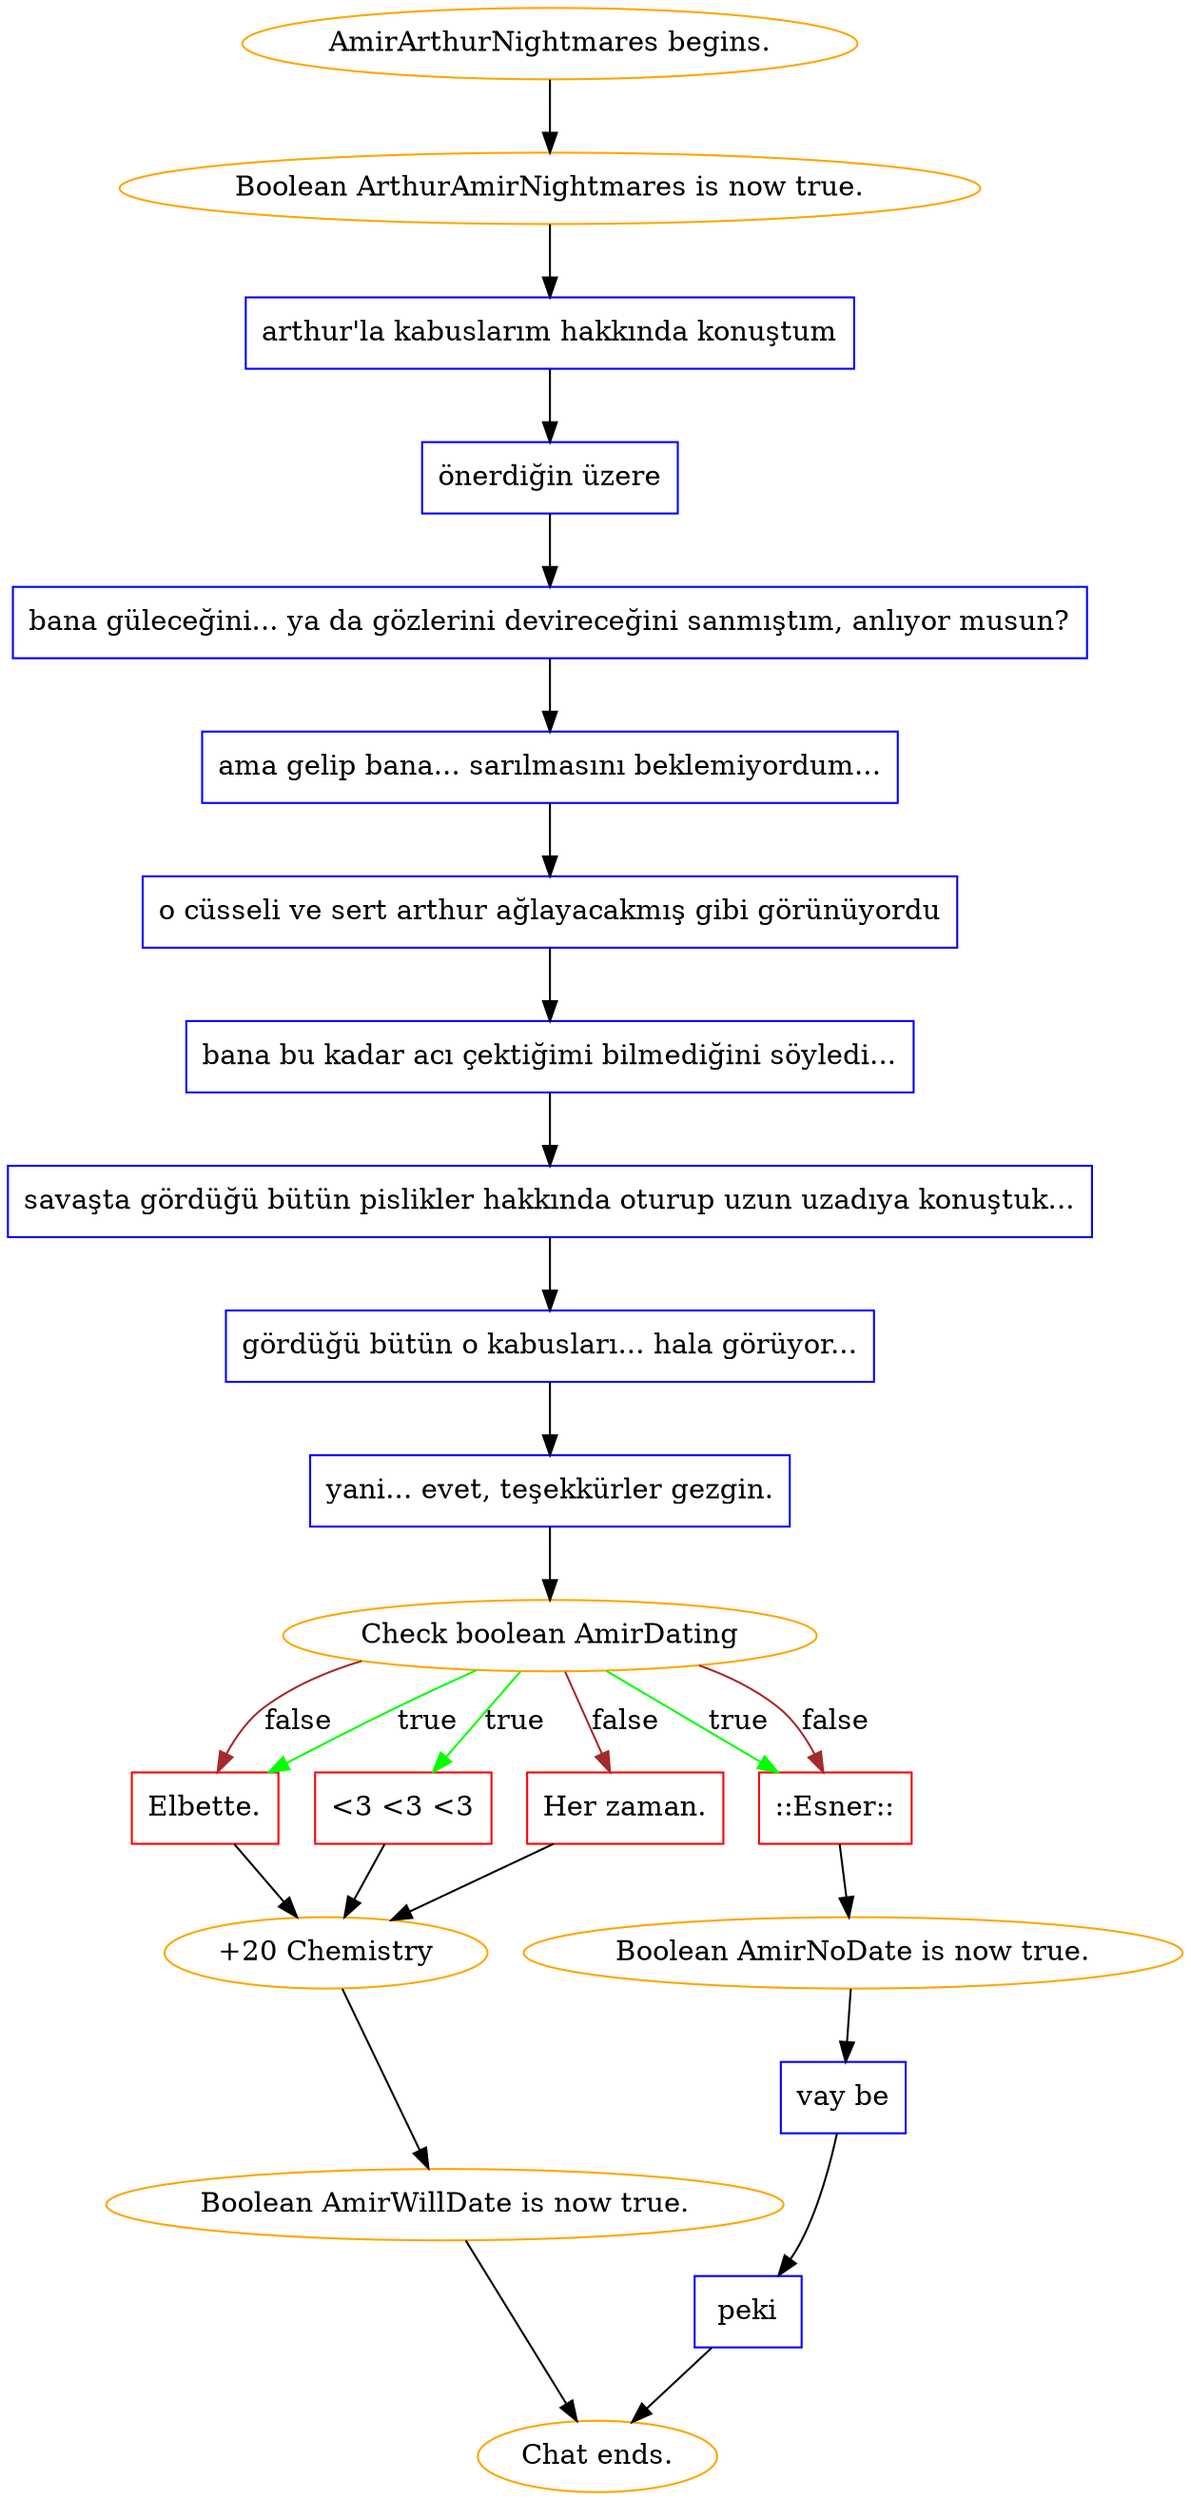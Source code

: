 digraph {
	"AmirArthurNightmares begins." [color=orange];
		"AmirArthurNightmares begins." -> j3797480512;
	j3797480512 [label="Boolean ArthurAmirNightmares is now true.",color=orange];
		j3797480512 -> j2499575100;
	j2499575100 [label="arthur'la kabuslarım hakkında konuştum",shape=box,color=blue];
		j2499575100 -> j3152676277;
	j3152676277 [label="önerdiğin üzere",shape=box,color=blue];
		j3152676277 -> j3378779681;
	j3378779681 [label="bana güleceğini... ya da gözlerini devireceğini sanmıştım, anlıyor musun?",shape=box,color=blue];
		j3378779681 -> j1926804230;
	j1926804230 [label="ama gelip bana... sarılmasını beklemiyordum...",shape=box,color=blue];
		j1926804230 -> j2947147272;
	j2947147272 [label="o cüsseli ve sert arthur ağlayacakmış gibi görünüyordu",shape=box,color=blue];
		j2947147272 -> j1860142316;
	j1860142316 [label="bana bu kadar acı çektiğimi bilmediğini söyledi...",shape=box,color=blue];
		j1860142316 -> j2722483276;
	j2722483276 [label="savaşta gördüğü bütün pislikler hakkında oturup uzun uzadıya konuştuk...",shape=box,color=blue];
		j2722483276 -> j301732340;
	j301732340 [label="gördüğü bütün o kabusları... hala görüyor...",shape=box,color=blue];
		j301732340 -> j788188795;
	j788188795 [label="yani... evet, teşekkürler gezgin.",shape=box,color=blue];
		j788188795 -> j657276632;
	j657276632 [label="Check boolean AmirDating",color=orange];
		j657276632 -> j4018830980 [label=true,color=green];
		j657276632 -> j1593270342 [label=true,color=green];
		j657276632 -> j58549228 [label=true,color=green];
		j657276632 -> j1593270342 [label=false,color=brown];
		j657276632 -> j58549228 [label=false,color=brown];
		j657276632 -> j373524714 [label=false,color=brown];
	j4018830980 [label="<3 <3 <3",shape=box,color=red];
		j4018830980 -> j971083784;
	j1593270342 [label="Elbette.",shape=box,color=red];
		j1593270342 -> j971083784;
	j58549228 [label="::Esner::",shape=box,color=red];
		j58549228 -> j346830294;
	j373524714 [label="Her zaman.",shape=box,color=red];
		j373524714 -> j971083784;
	j971083784 [label="+20 Chemistry",color=orange];
		j971083784 -> j1538486228;
	j346830294 [label="Boolean AmirNoDate is now true.",color=orange];
		j346830294 -> j1190202109;
	j1538486228 [label="Boolean AmirWillDate is now true.",color=orange];
		j1538486228 -> "Chat ends.";
	j1190202109 [label="vay be",shape=box,color=blue];
		j1190202109 -> j1575528811;
	"Chat ends." [color=orange];
	j1575528811 [label="peki",shape=box,color=blue];
		j1575528811 -> "Chat ends.";
}